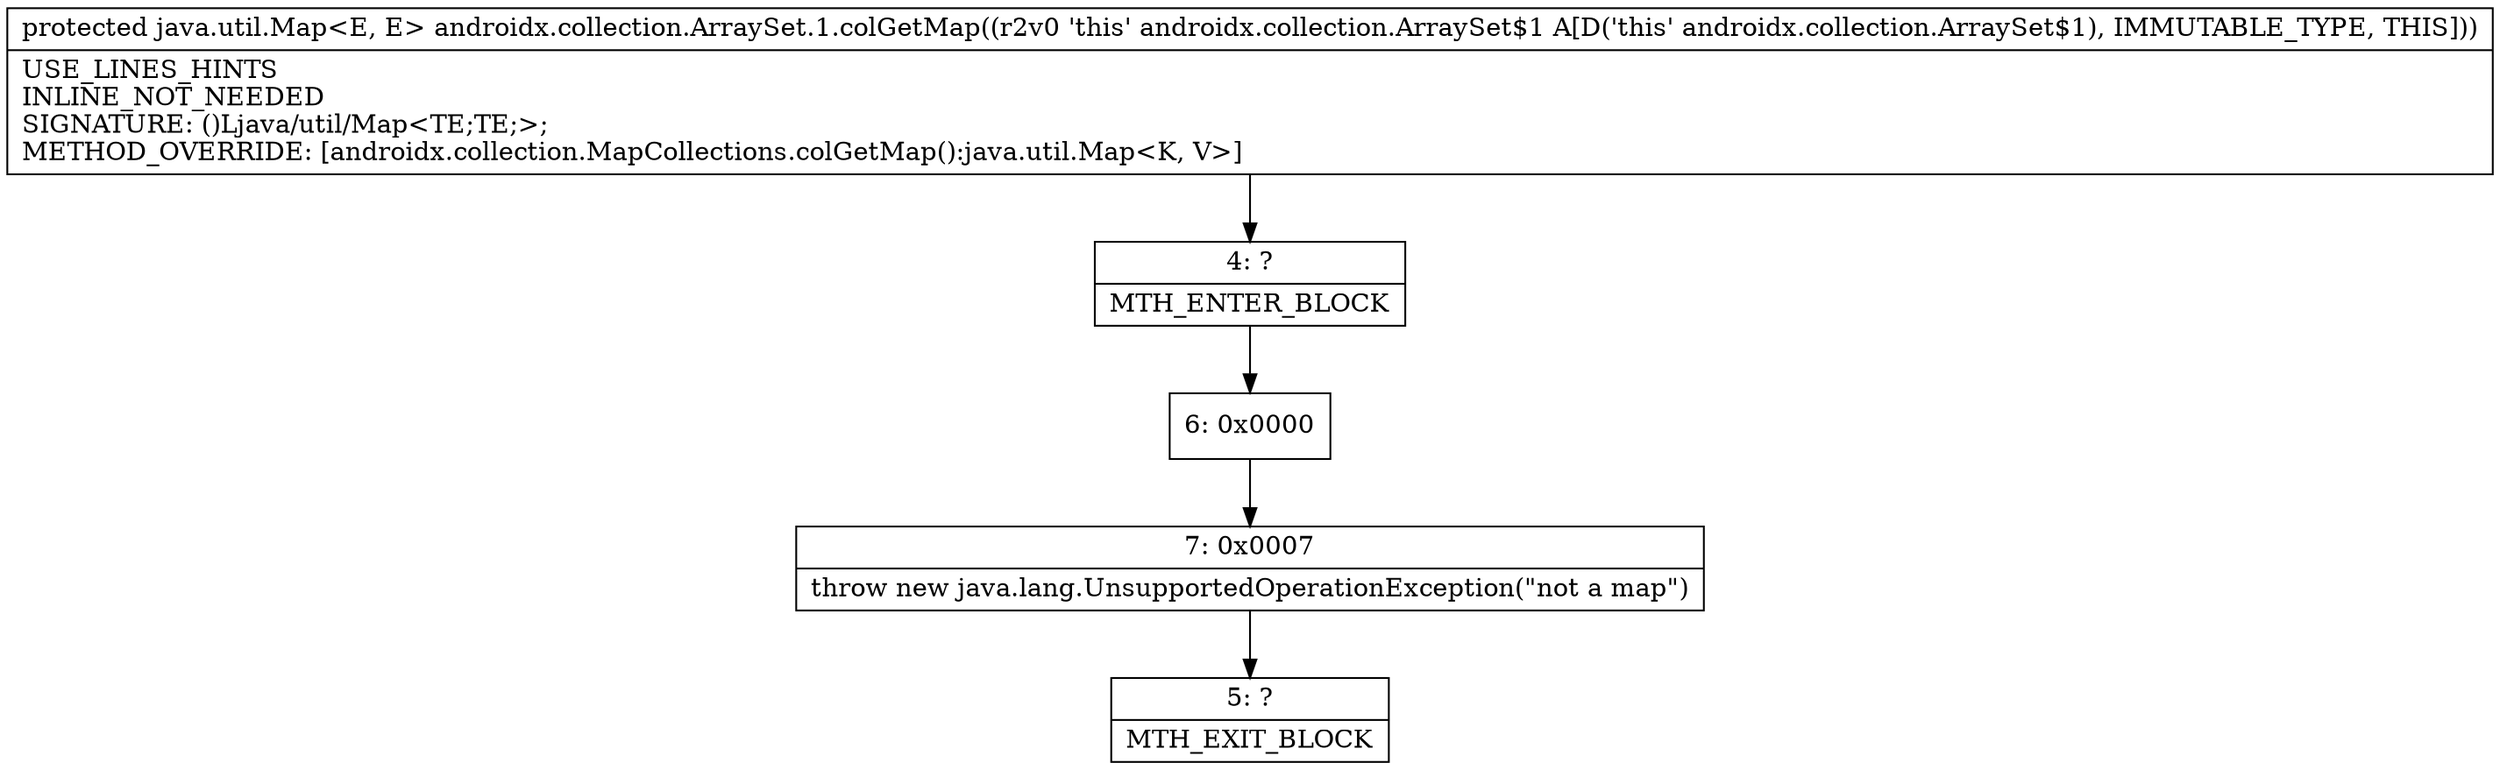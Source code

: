 digraph "CFG forandroidx.collection.ArraySet.1.colGetMap()Ljava\/util\/Map;" {
Node_4 [shape=record,label="{4\:\ ?|MTH_ENTER_BLOCK\l}"];
Node_6 [shape=record,label="{6\:\ 0x0000}"];
Node_7 [shape=record,label="{7\:\ 0x0007|throw new java.lang.UnsupportedOperationException(\"not a map\")\l}"];
Node_5 [shape=record,label="{5\:\ ?|MTH_EXIT_BLOCK\l}"];
MethodNode[shape=record,label="{protected java.util.Map\<E, E\> androidx.collection.ArraySet.1.colGetMap((r2v0 'this' androidx.collection.ArraySet$1 A[D('this' androidx.collection.ArraySet$1), IMMUTABLE_TYPE, THIS]))  | USE_LINES_HINTS\lINLINE_NOT_NEEDED\lSIGNATURE: ()Ljava\/util\/Map\<TE;TE;\>;\lMETHOD_OVERRIDE: [androidx.collection.MapCollections.colGetMap():java.util.Map\<K, V\>]\l}"];
MethodNode -> Node_4;Node_4 -> Node_6;
Node_6 -> Node_7;
Node_7 -> Node_5;
}

